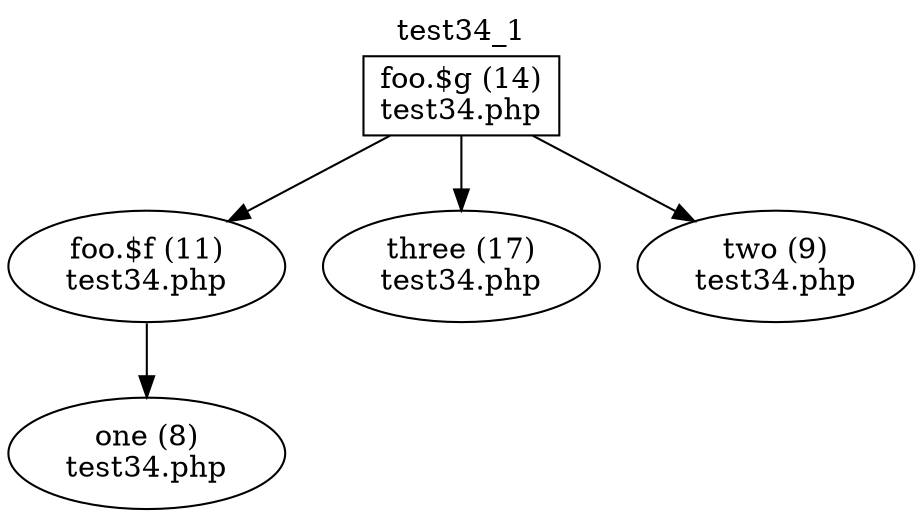 digraph cfg {
  label="test34_1";
  labelloc=t;
  n1 [shape=box, label="foo.$g (14)\ntest34.php"];
  n2 [shape=ellipse, label="foo.$f (11)\ntest34.php"];
  n3 [shape=ellipse, label="three (17)\ntest34.php"];
  n4 [shape=ellipse, label="two (9)\ntest34.php"];
  n5 [shape=ellipse, label="one (8)\ntest34.php"];
  n1 -> n2;
  n1 -> n3;
  n1 -> n4;
  n2 -> n5;
}
